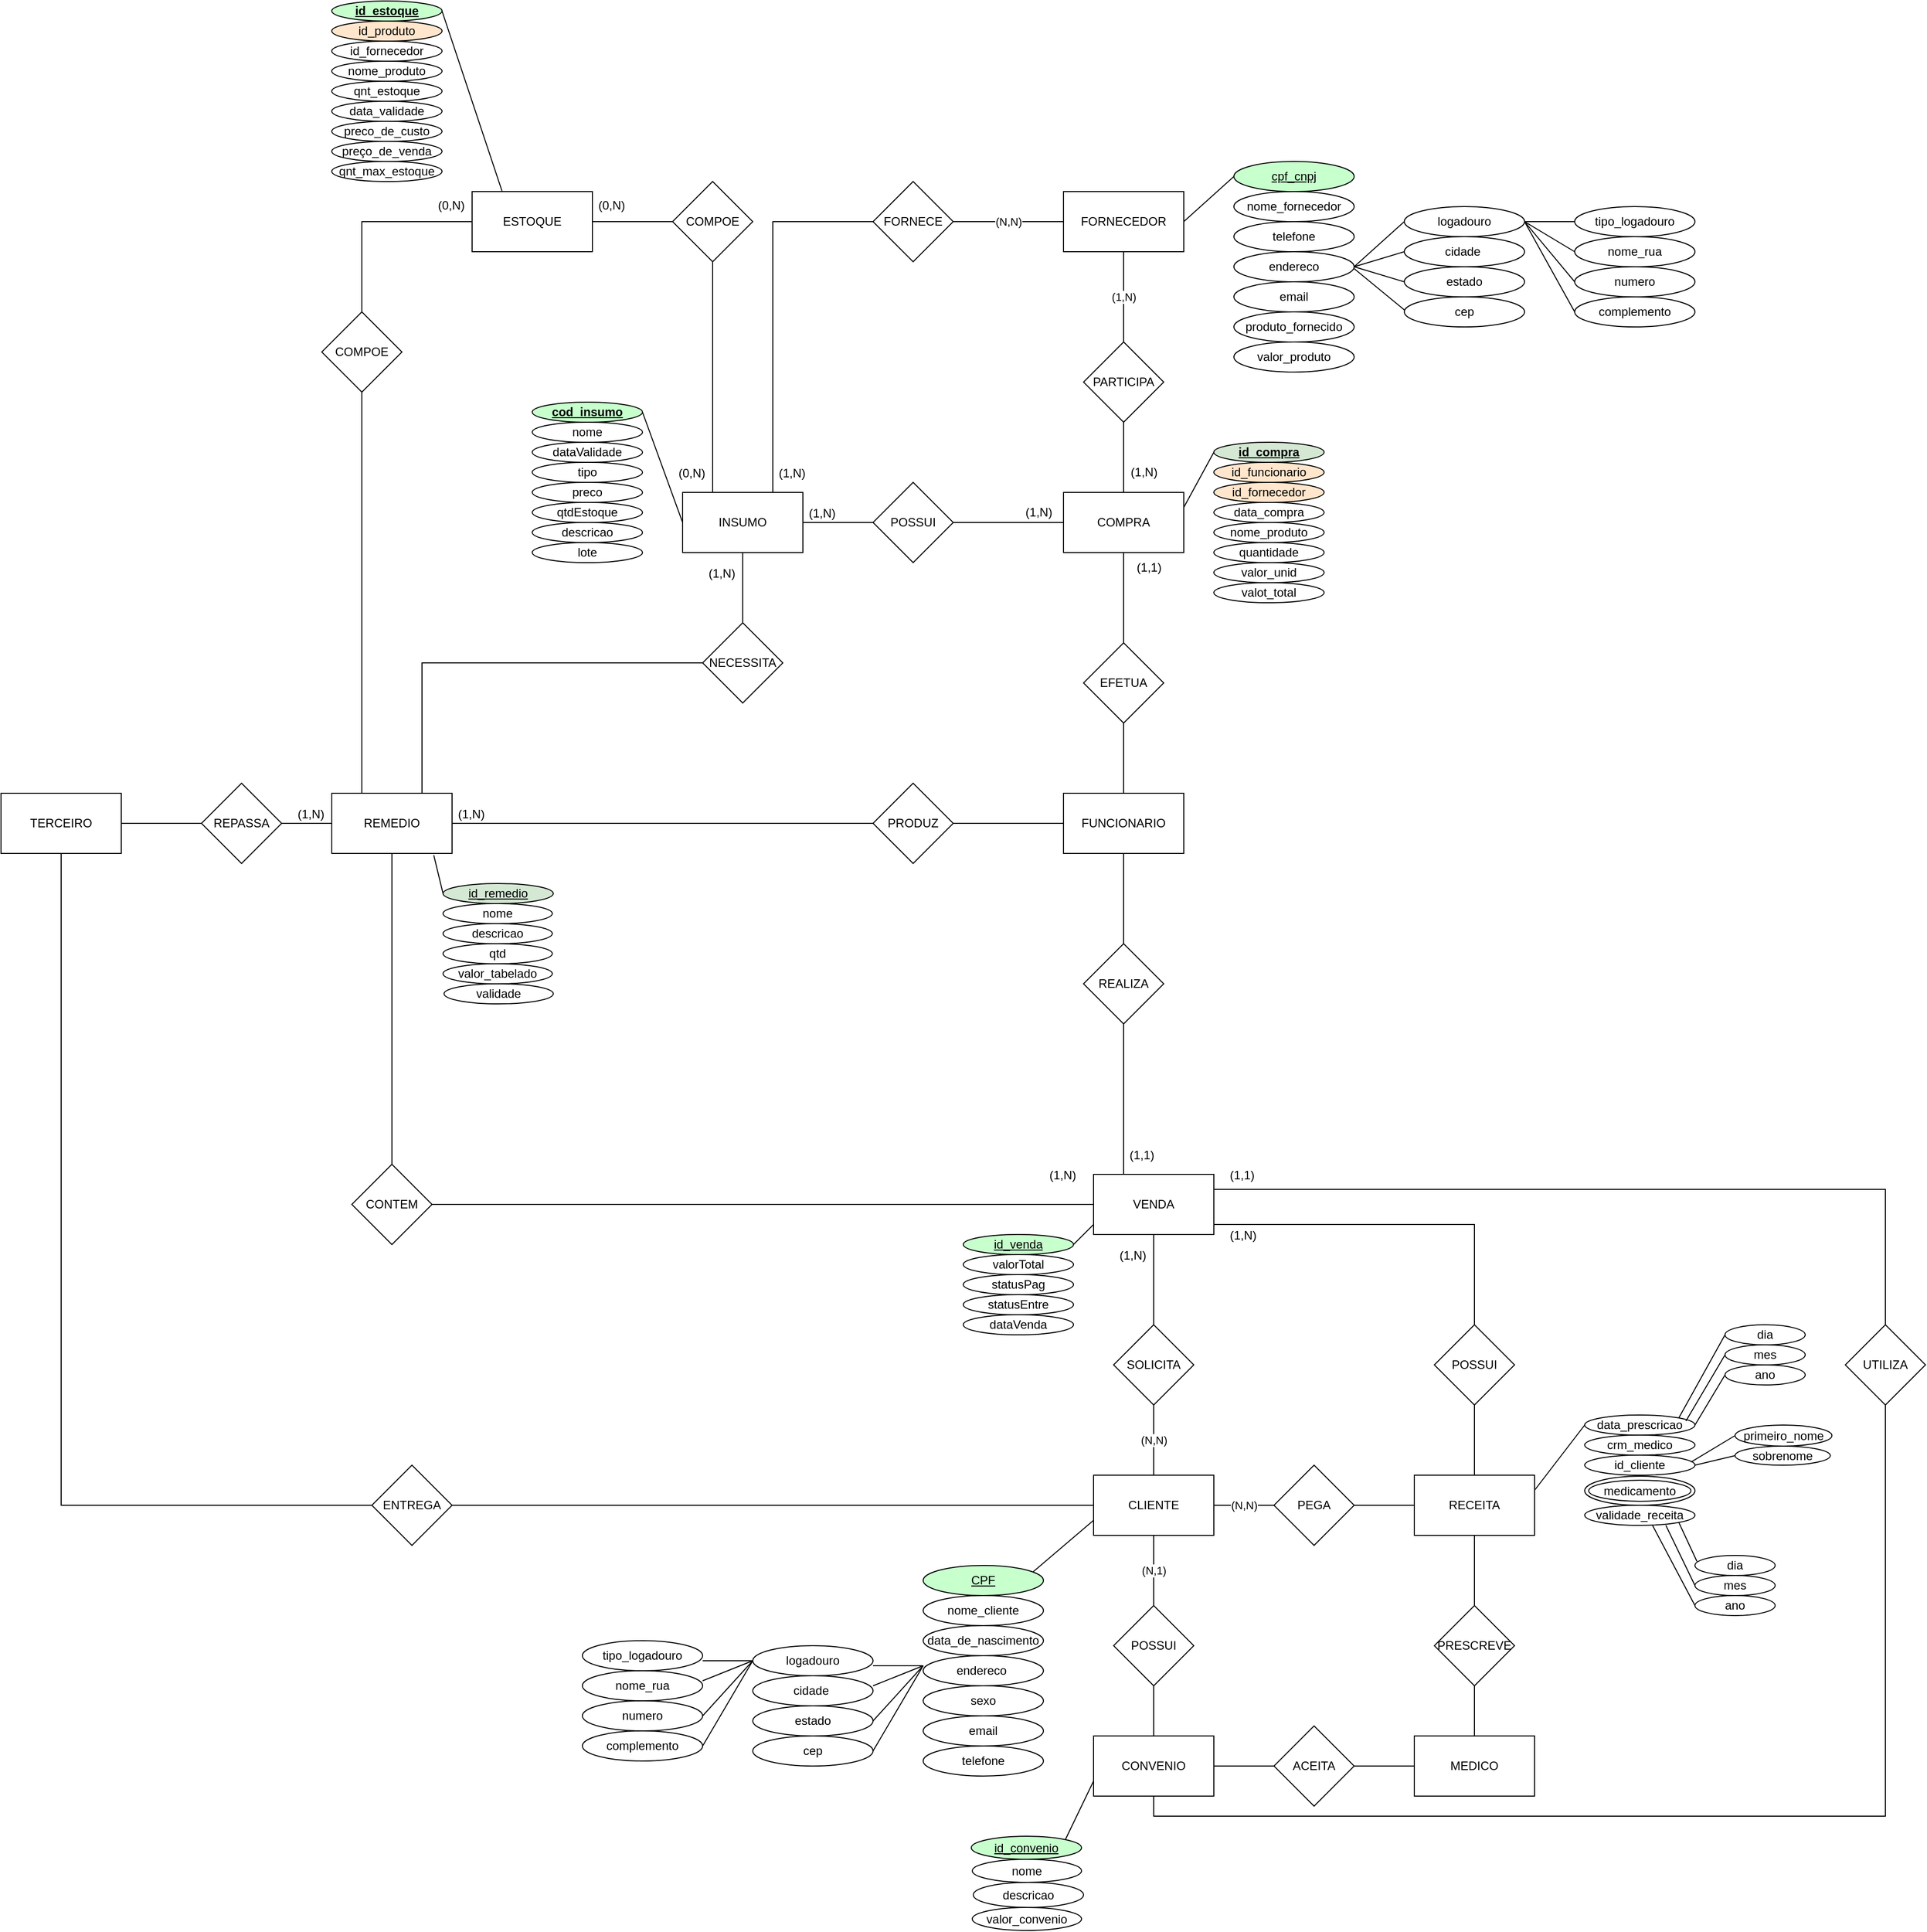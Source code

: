 <mxfile version="20.4.1" type="github">
  <diagram id="HjytBulnDXZ1NcBucnhl" name="Página-1">
    <mxGraphModel dx="2591" dy="2416" grid="1" gridSize="10" guides="1" tooltips="1" connect="1" arrows="1" fold="1" page="1" pageScale="1" pageWidth="1169" pageHeight="827" math="0" shadow="0">
      <root>
        <mxCell id="0" />
        <mxCell id="1" parent="0" />
        <mxCell id="juIPJ5hm67NrbyH4Smqm-1" value="(N,N)" style="edgeStyle=orthogonalEdgeStyle;rounded=0;orthogonalLoop=1;jettySize=auto;html=1;endArrow=none;endFill=0;" parent="1" source="juIPJ5hm67NrbyH4Smqm-2" target="juIPJ5hm67NrbyH4Smqm-20" edge="1">
          <mxGeometry relative="1" as="geometry" />
        </mxCell>
        <mxCell id="juIPJ5hm67NrbyH4Smqm-2" value="CLIENTE" style="rounded=0;whiteSpace=wrap;html=1;" parent="1" vertex="1">
          <mxGeometry x="180" y="450" width="120" height="60" as="geometry" />
        </mxCell>
        <mxCell id="juIPJ5hm67NrbyH4Smqm-3" value="(N,N)" style="edgeStyle=orthogonalEdgeStyle;rounded=0;orthogonalLoop=1;jettySize=auto;html=1;endArrow=none;endFill=0;" parent="1" source="juIPJ5hm67NrbyH4Smqm-4" target="juIPJ5hm67NrbyH4Smqm-2" edge="1">
          <mxGeometry relative="1" as="geometry">
            <Array as="points">
              <mxPoint x="320" y="480" />
              <mxPoint x="320" y="480" />
            </Array>
          </mxGeometry>
        </mxCell>
        <mxCell id="juIPJ5hm67NrbyH4Smqm-4" value="PEGA" style="rhombus;whiteSpace=wrap;html=1;" parent="1" vertex="1">
          <mxGeometry x="360" y="440" width="80" height="80" as="geometry" />
        </mxCell>
        <mxCell id="juIPJ5hm67NrbyH4Smqm-5" style="edgeStyle=orthogonalEdgeStyle;rounded=0;orthogonalLoop=1;jettySize=auto;html=1;endArrow=none;endFill=0;" parent="1" source="juIPJ5hm67NrbyH4Smqm-6" target="juIPJ5hm67NrbyH4Smqm-4" edge="1">
          <mxGeometry relative="1" as="geometry" />
        </mxCell>
        <mxCell id="juIPJ5hm67NrbyH4Smqm-6" value="RECEITA" style="rounded=0;whiteSpace=wrap;html=1;" parent="1" vertex="1">
          <mxGeometry x="500" y="450" width="120" height="60" as="geometry" />
        </mxCell>
        <mxCell id="juIPJ5hm67NrbyH4Smqm-7" style="edgeStyle=orthogonalEdgeStyle;rounded=0;orthogonalLoop=1;jettySize=auto;html=1;endArrow=none;endFill=0;" parent="1" source="juIPJ5hm67NrbyH4Smqm-8" edge="1">
          <mxGeometry relative="1" as="geometry">
            <mxPoint x="560" y="660" as="targetPoint" />
          </mxGeometry>
        </mxCell>
        <mxCell id="juIPJ5hm67NrbyH4Smqm-8" value="MEDICO" style="rounded=0;whiteSpace=wrap;html=1;" parent="1" vertex="1">
          <mxGeometry x="500" y="710" width="120" height="60" as="geometry" />
        </mxCell>
        <mxCell id="juIPJ5hm67NrbyH4Smqm-9" style="edgeStyle=orthogonalEdgeStyle;rounded=0;orthogonalLoop=1;jettySize=auto;html=1;entryX=0.5;entryY=1;entryDx=0;entryDy=0;endArrow=none;endFill=0;" parent="1" source="juIPJ5hm67NrbyH4Smqm-10" target="juIPJ5hm67NrbyH4Smqm-6" edge="1">
          <mxGeometry relative="1" as="geometry" />
        </mxCell>
        <mxCell id="juIPJ5hm67NrbyH4Smqm-10" value="PRESCREVE" style="rhombus;whiteSpace=wrap;html=1;" parent="1" vertex="1">
          <mxGeometry x="520" y="580" width="80" height="80" as="geometry" />
        </mxCell>
        <mxCell id="juIPJ5hm67NrbyH4Smqm-11" style="edgeStyle=orthogonalEdgeStyle;rounded=0;orthogonalLoop=1;jettySize=auto;html=1;entryX=0;entryY=0.5;entryDx=0;entryDy=0;endArrow=none;endFill=0;" parent="1" source="juIPJ5hm67NrbyH4Smqm-12" target="juIPJ5hm67NrbyH4Smqm-8" edge="1">
          <mxGeometry relative="1" as="geometry" />
        </mxCell>
        <mxCell id="juIPJ5hm67NrbyH4Smqm-12" value="ACEITA" style="rhombus;whiteSpace=wrap;html=1;" parent="1" vertex="1">
          <mxGeometry x="360" y="700" width="80" height="80" as="geometry" />
        </mxCell>
        <mxCell id="juIPJ5hm67NrbyH4Smqm-13" style="edgeStyle=orthogonalEdgeStyle;rounded=0;orthogonalLoop=1;jettySize=auto;html=1;entryX=0;entryY=0.5;entryDx=0;entryDy=0;endArrow=none;endFill=0;" parent="1" source="juIPJ5hm67NrbyH4Smqm-15" target="juIPJ5hm67NrbyH4Smqm-12" edge="1">
          <mxGeometry relative="1" as="geometry" />
        </mxCell>
        <mxCell id="juIPJ5hm67NrbyH4Smqm-14" style="edgeStyle=orthogonalEdgeStyle;rounded=0;orthogonalLoop=1;jettySize=auto;html=1;entryX=0.5;entryY=1;entryDx=0;entryDy=0;endArrow=none;endFill=0;exitX=0.5;exitY=1;exitDx=0;exitDy=0;" parent="1" source="juIPJ5hm67NrbyH4Smqm-15" target="juIPJ5hm67NrbyH4Smqm-25" edge="1">
          <mxGeometry relative="1" as="geometry">
            <mxPoint x="810.0" y="740" as="sourcePoint" />
          </mxGeometry>
        </mxCell>
        <mxCell id="juIPJ5hm67NrbyH4Smqm-15" value="CONVENIO" style="rounded=0;whiteSpace=wrap;html=1;" parent="1" vertex="1">
          <mxGeometry x="180" y="710" width="120" height="60" as="geometry" />
        </mxCell>
        <mxCell id="juIPJ5hm67NrbyH4Smqm-16" value="(N,1)" style="edgeStyle=orthogonalEdgeStyle;rounded=0;orthogonalLoop=1;jettySize=auto;html=1;entryX=0.5;entryY=1;entryDx=0;entryDy=0;exitX=0.5;exitY=0;exitDx=0;exitDy=0;endArrow=none;endFill=0;" parent="1" source="juIPJ5hm67NrbyH4Smqm-18" target="juIPJ5hm67NrbyH4Smqm-2" edge="1">
          <mxGeometry relative="1" as="geometry">
            <Array as="points">
              <mxPoint x="240" y="550" />
              <mxPoint x="240" y="550" />
            </Array>
          </mxGeometry>
        </mxCell>
        <mxCell id="juIPJ5hm67NrbyH4Smqm-17" style="edgeStyle=orthogonalEdgeStyle;rounded=0;orthogonalLoop=1;jettySize=auto;html=1;entryX=0.5;entryY=0;entryDx=0;entryDy=0;exitX=0.5;exitY=1;exitDx=0;exitDy=0;endArrow=none;endFill=0;" parent="1" source="juIPJ5hm67NrbyH4Smqm-18" target="juIPJ5hm67NrbyH4Smqm-15" edge="1">
          <mxGeometry relative="1" as="geometry" />
        </mxCell>
        <mxCell id="juIPJ5hm67NrbyH4Smqm-18" value="POSSUI" style="rhombus;whiteSpace=wrap;html=1;" parent="1" vertex="1">
          <mxGeometry x="200" y="580" width="80" height="80" as="geometry" />
        </mxCell>
        <mxCell id="juIPJ5hm67NrbyH4Smqm-19" value="" style="edgeStyle=orthogonalEdgeStyle;rounded=0;orthogonalLoop=1;jettySize=auto;html=1;endArrow=none;endFill=0;" parent="1" source="juIPJ5hm67NrbyH4Smqm-20" target="juIPJ5hm67NrbyH4Smqm-23" edge="1">
          <mxGeometry relative="1" as="geometry" />
        </mxCell>
        <mxCell id="juIPJ5hm67NrbyH4Smqm-20" value="SOLICITA" style="rhombus;whiteSpace=wrap;html=1;rounded=0;" parent="1" vertex="1">
          <mxGeometry x="200" y="300" width="80" height="80" as="geometry" />
        </mxCell>
        <mxCell id="juIPJ5hm67NrbyH4Smqm-21" value="" style="edgeStyle=orthogonalEdgeStyle;rounded=0;orthogonalLoop=1;jettySize=auto;html=1;endArrow=none;endFill=0;" parent="1" source="juIPJ5hm67NrbyH4Smqm-23" target="juIPJ5hm67NrbyH4Smqm-27" edge="1">
          <mxGeometry relative="1" as="geometry">
            <Array as="points">
              <mxPoint x="560" y="200" />
            </Array>
          </mxGeometry>
        </mxCell>
        <mxCell id="juIPJ5hm67NrbyH4Smqm-22" value="" style="edgeStyle=orthogonalEdgeStyle;rounded=0;orthogonalLoop=1;jettySize=auto;html=1;endArrow=none;endFill=0;exitX=0.25;exitY=0;exitDx=0;exitDy=0;" parent="1" source="juIPJ5hm67NrbyH4Smqm-23" target="juIPJ5hm67NrbyH4Smqm-29" edge="1">
          <mxGeometry relative="1" as="geometry">
            <Array as="points">
              <mxPoint x="210" y="70" />
              <mxPoint x="210" y="70" />
            </Array>
          </mxGeometry>
        </mxCell>
        <mxCell id="juIPJ5hm67NrbyH4Smqm-23" value="VENDA" style="whiteSpace=wrap;html=1;rounded=0;" parent="1" vertex="1">
          <mxGeometry x="180" y="150" width="120" height="60" as="geometry" />
        </mxCell>
        <mxCell id="juIPJ5hm67NrbyH4Smqm-24" style="edgeStyle=orthogonalEdgeStyle;rounded=0;orthogonalLoop=1;jettySize=auto;html=1;entryX=1;entryY=0.25;entryDx=0;entryDy=0;endArrow=none;endFill=0;exitX=0.5;exitY=0;exitDx=0;exitDy=0;" parent="1" source="juIPJ5hm67NrbyH4Smqm-25" target="juIPJ5hm67NrbyH4Smqm-23" edge="1">
          <mxGeometry relative="1" as="geometry">
            <mxPoint x="810.0" y="180" as="targetPoint" />
          </mxGeometry>
        </mxCell>
        <mxCell id="juIPJ5hm67NrbyH4Smqm-25" value="UTILIZA" style="rhombus;whiteSpace=wrap;html=1;" parent="1" vertex="1">
          <mxGeometry x="930" y="300" width="80" height="80" as="geometry" />
        </mxCell>
        <mxCell id="juIPJ5hm67NrbyH4Smqm-26" style="edgeStyle=orthogonalEdgeStyle;rounded=0;orthogonalLoop=1;jettySize=auto;html=1;entryX=0.5;entryY=0;entryDx=0;entryDy=0;endArrow=none;endFill=0;" parent="1" source="juIPJ5hm67NrbyH4Smqm-27" target="juIPJ5hm67NrbyH4Smqm-6" edge="1">
          <mxGeometry relative="1" as="geometry" />
        </mxCell>
        <mxCell id="juIPJ5hm67NrbyH4Smqm-27" value="POSSUI" style="rhombus;whiteSpace=wrap;html=1;rounded=0;" parent="1" vertex="1">
          <mxGeometry x="520" y="300" width="80" height="80" as="geometry" />
        </mxCell>
        <mxCell id="juIPJ5hm67NrbyH4Smqm-28" value="" style="edgeStyle=orthogonalEdgeStyle;rounded=0;orthogonalLoop=1;jettySize=auto;html=1;endArrow=none;endFill=0;" parent="1" source="juIPJ5hm67NrbyH4Smqm-29" target="juIPJ5hm67NrbyH4Smqm-34" edge="1">
          <mxGeometry relative="1" as="geometry" />
        </mxCell>
        <mxCell id="juIPJ5hm67NrbyH4Smqm-29" value="REALIZA" style="rhombus;whiteSpace=wrap;html=1;rounded=0;" parent="1" vertex="1">
          <mxGeometry x="170" y="-80" width="80" height="80" as="geometry" />
        </mxCell>
        <mxCell id="juIPJ5hm67NrbyH4Smqm-30" style="edgeStyle=orthogonalEdgeStyle;rounded=0;orthogonalLoop=1;jettySize=auto;html=1;endArrow=none;endFill=0;" parent="1" source="juIPJ5hm67NrbyH4Smqm-31" target="juIPJ5hm67NrbyH4Smqm-23" edge="1">
          <mxGeometry relative="1" as="geometry" />
        </mxCell>
        <mxCell id="juIPJ5hm67NrbyH4Smqm-31" value="CONTEM" style="rhombus;whiteSpace=wrap;html=1;" parent="1" vertex="1">
          <mxGeometry x="-560" y="140" width="80" height="80" as="geometry" />
        </mxCell>
        <mxCell id="juIPJ5hm67NrbyH4Smqm-32" value="" style="edgeStyle=orthogonalEdgeStyle;rounded=0;orthogonalLoop=1;jettySize=auto;html=1;endArrow=none;endFill=0;" parent="1" source="juIPJ5hm67NrbyH4Smqm-34" target="juIPJ5hm67NrbyH4Smqm-38" edge="1">
          <mxGeometry relative="1" as="geometry" />
        </mxCell>
        <mxCell id="juIPJ5hm67NrbyH4Smqm-33" value="" style="edgeStyle=orthogonalEdgeStyle;rounded=0;orthogonalLoop=1;jettySize=auto;html=1;endArrow=none;endFill=0;exitX=0;exitY=0.5;exitDx=0;exitDy=0;" parent="1" source="juIPJ5hm67NrbyH4Smqm-34" target="juIPJ5hm67NrbyH4Smqm-42" edge="1">
          <mxGeometry relative="1" as="geometry">
            <mxPoint x="-110.0" y="-200" as="sourcePoint" />
          </mxGeometry>
        </mxCell>
        <mxCell id="juIPJ5hm67NrbyH4Smqm-34" value="FUNCIONARIO" style="whiteSpace=wrap;html=1;rounded=0;" parent="1" vertex="1">
          <mxGeometry x="150" y="-230" width="120" height="60" as="geometry" />
        </mxCell>
        <mxCell id="juIPJ5hm67NrbyH4Smqm-35" style="edgeStyle=orthogonalEdgeStyle;rounded=0;orthogonalLoop=1;jettySize=auto;html=1;exitX=1;exitY=0.5;exitDx=0;exitDy=0;entryX=0;entryY=0.5;entryDx=0;entryDy=0;endArrow=none;endFill=0;" parent="1" source="juIPJ5hm67NrbyH4Smqm-36" target="juIPJ5hm67NrbyH4Smqm-89" edge="1">
          <mxGeometry relative="1" as="geometry" />
        </mxCell>
        <mxCell id="juIPJ5hm67NrbyH4Smqm-36" value="ESTOQUE" style="whiteSpace=wrap;html=1;rounded=0;" parent="1" vertex="1">
          <mxGeometry x="-440" y="-830" width="120" height="60" as="geometry" />
        </mxCell>
        <mxCell id="juIPJ5hm67NrbyH4Smqm-37" value="" style="edgeStyle=orthogonalEdgeStyle;rounded=0;orthogonalLoop=1;jettySize=auto;html=1;endArrow=none;endFill=0;" parent="1" source="juIPJ5hm67NrbyH4Smqm-38" target="juIPJ5hm67NrbyH4Smqm-41" edge="1">
          <mxGeometry relative="1" as="geometry" />
        </mxCell>
        <mxCell id="juIPJ5hm67NrbyH4Smqm-38" value="EFETUA" style="rhombus;whiteSpace=wrap;html=1;rounded=0;" parent="1" vertex="1">
          <mxGeometry x="170" y="-380" width="80" height="80" as="geometry" />
        </mxCell>
        <mxCell id="juIPJ5hm67NrbyH4Smqm-39" value="" style="edgeStyle=orthogonalEdgeStyle;rounded=0;orthogonalLoop=1;jettySize=auto;html=1;endArrow=none;endFill=0;" parent="1" source="juIPJ5hm67NrbyH4Smqm-41" target="juIPJ5hm67NrbyH4Smqm-52" edge="1">
          <mxGeometry relative="1" as="geometry" />
        </mxCell>
        <mxCell id="juIPJ5hm67NrbyH4Smqm-40" value="" style="edgeStyle=orthogonalEdgeStyle;rounded=0;orthogonalLoop=1;jettySize=auto;html=1;endArrow=none;endFill=0;" parent="1" source="juIPJ5hm67NrbyH4Smqm-41" target="juIPJ5hm67NrbyH4Smqm-56" edge="1">
          <mxGeometry relative="1" as="geometry" />
        </mxCell>
        <mxCell id="juIPJ5hm67NrbyH4Smqm-41" value="COMPRA" style="whiteSpace=wrap;html=1;rounded=0;" parent="1" vertex="1">
          <mxGeometry x="150" y="-530" width="120" height="60" as="geometry" />
        </mxCell>
        <mxCell id="juIPJ5hm67NrbyH4Smqm-42" value="PRODUZ" style="rhombus;whiteSpace=wrap;html=1;rounded=0;" parent="1" vertex="1">
          <mxGeometry x="-40" y="-240" width="80" height="80" as="geometry" />
        </mxCell>
        <mxCell id="juIPJ5hm67NrbyH4Smqm-43" value="" style="edgeStyle=orthogonalEdgeStyle;rounded=0;orthogonalLoop=1;jettySize=auto;html=1;endArrow=none;endFill=0;entryX=0;entryY=0.5;entryDx=0;entryDy=0;" parent="1" source="juIPJ5hm67NrbyH4Smqm-45" target="juIPJ5hm67NrbyH4Smqm-42" edge="1">
          <mxGeometry relative="1" as="geometry">
            <mxPoint x="-10" y="-200" as="targetPoint" />
          </mxGeometry>
        </mxCell>
        <mxCell id="juIPJ5hm67NrbyH4Smqm-44" style="edgeStyle=orthogonalEdgeStyle;rounded=0;orthogonalLoop=1;jettySize=auto;html=1;exitX=0.5;exitY=0;exitDx=0;exitDy=0;entryX=0;entryY=0.5;entryDx=0;entryDy=0;endArrow=none;endFill=0;startArrow=none;" parent="1" source="juIPJ5hm67NrbyH4Smqm-86" target="juIPJ5hm67NrbyH4Smqm-36" edge="1">
          <mxGeometry relative="1" as="geometry">
            <Array as="points">
              <mxPoint x="-550" y="-800" />
            </Array>
          </mxGeometry>
        </mxCell>
        <mxCell id="juIPJ5hm67NrbyH4Smqm-45" value="REMEDIO" style="whiteSpace=wrap;html=1;rounded=0;" parent="1" vertex="1">
          <mxGeometry x="-580" y="-230" width="120" height="60" as="geometry" />
        </mxCell>
        <mxCell id="juIPJ5hm67NrbyH4Smqm-46" value="" style="edgeStyle=orthogonalEdgeStyle;rounded=0;orthogonalLoop=1;jettySize=auto;html=1;endArrow=none;endFill=0;entryX=0;entryY=0.5;entryDx=0;entryDy=0;" parent="1" source="juIPJ5hm67NrbyH4Smqm-47" target="juIPJ5hm67NrbyH4Smqm-45" edge="1">
          <mxGeometry relative="1" as="geometry">
            <mxPoint x="-620.0" y="-200" as="targetPoint" />
          </mxGeometry>
        </mxCell>
        <mxCell id="juIPJ5hm67NrbyH4Smqm-47" value="REPASSA" style="rhombus;whiteSpace=wrap;html=1;rounded=0;" parent="1" vertex="1">
          <mxGeometry x="-710" y="-240" width="80" height="80" as="geometry" />
        </mxCell>
        <mxCell id="juIPJ5hm67NrbyH4Smqm-48" style="edgeStyle=orthogonalEdgeStyle;rounded=0;orthogonalLoop=1;jettySize=auto;html=1;entryX=0;entryY=0.5;entryDx=0;entryDy=0;endArrow=none;endFill=0;" parent="1" source="juIPJ5hm67NrbyH4Smqm-50" target="juIPJ5hm67NrbyH4Smqm-47" edge="1">
          <mxGeometry relative="1" as="geometry" />
        </mxCell>
        <mxCell id="juIPJ5hm67NrbyH4Smqm-49" value="" style="edgeStyle=orthogonalEdgeStyle;rounded=0;orthogonalLoop=1;jettySize=auto;html=1;endArrow=none;endFill=0;" parent="1" source="juIPJ5hm67NrbyH4Smqm-50" target="juIPJ5hm67NrbyH4Smqm-64" edge="1">
          <mxGeometry relative="1" as="geometry">
            <Array as="points">
              <mxPoint x="-850" y="480" />
            </Array>
          </mxGeometry>
        </mxCell>
        <mxCell id="juIPJ5hm67NrbyH4Smqm-50" value="TERCEIRO" style="whiteSpace=wrap;html=1;rounded=0;" parent="1" vertex="1">
          <mxGeometry x="-910" y="-230" width="120" height="60" as="geometry" />
        </mxCell>
        <mxCell id="juIPJ5hm67NrbyH4Smqm-51" value="(1,N)" style="edgeStyle=orthogonalEdgeStyle;rounded=0;orthogonalLoop=1;jettySize=auto;html=1;endArrow=none;endFill=0;" parent="1" source="juIPJ5hm67NrbyH4Smqm-52" target="juIPJ5hm67NrbyH4Smqm-54" edge="1">
          <mxGeometry relative="1" as="geometry" />
        </mxCell>
        <mxCell id="juIPJ5hm67NrbyH4Smqm-52" value="PARTICIPA" style="rhombus;whiteSpace=wrap;html=1;rounded=0;" parent="1" vertex="1">
          <mxGeometry x="170" y="-680" width="80" height="80" as="geometry" />
        </mxCell>
        <mxCell id="juIPJ5hm67NrbyH4Smqm-53" value="(N,N)" style="edgeStyle=orthogonalEdgeStyle;rounded=0;orthogonalLoop=1;jettySize=auto;html=1;endArrow=none;endFill=0;" parent="1" source="juIPJ5hm67NrbyH4Smqm-54" target="juIPJ5hm67NrbyH4Smqm-60" edge="1">
          <mxGeometry relative="1" as="geometry" />
        </mxCell>
        <mxCell id="juIPJ5hm67NrbyH4Smqm-54" value="FORNECEDOR" style="whiteSpace=wrap;html=1;rounded=0;" parent="1" vertex="1">
          <mxGeometry x="150" y="-830" width="120" height="60" as="geometry" />
        </mxCell>
        <mxCell id="juIPJ5hm67NrbyH4Smqm-55" value="" style="edgeStyle=orthogonalEdgeStyle;rounded=0;orthogonalLoop=1;jettySize=auto;html=1;endArrow=none;endFill=0;" parent="1" source="juIPJ5hm67NrbyH4Smqm-56" target="juIPJ5hm67NrbyH4Smqm-58" edge="1">
          <mxGeometry relative="1" as="geometry" />
        </mxCell>
        <mxCell id="juIPJ5hm67NrbyH4Smqm-56" value="POSSUI" style="rhombus;whiteSpace=wrap;html=1;rounded=0;" parent="1" vertex="1">
          <mxGeometry x="-40" y="-540" width="80" height="80" as="geometry" />
        </mxCell>
        <mxCell id="juIPJ5hm67NrbyH4Smqm-57" value="" style="edgeStyle=orthogonalEdgeStyle;rounded=0;orthogonalLoop=1;jettySize=auto;html=1;endArrow=none;endFill=0;" parent="1" source="juIPJ5hm67NrbyH4Smqm-58" target="juIPJ5hm67NrbyH4Smqm-62" edge="1">
          <mxGeometry relative="1" as="geometry" />
        </mxCell>
        <mxCell id="juIPJ5hm67NrbyH4Smqm-58" value="INSUMO" style="whiteSpace=wrap;html=1;rounded=0;" parent="1" vertex="1">
          <mxGeometry x="-230" y="-530" width="120" height="60" as="geometry" />
        </mxCell>
        <mxCell id="juIPJ5hm67NrbyH4Smqm-59" value="" style="edgeStyle=orthogonalEdgeStyle;rounded=0;orthogonalLoop=1;jettySize=auto;html=1;endArrow=none;endFill=0;" parent="1" source="juIPJ5hm67NrbyH4Smqm-60" target="juIPJ5hm67NrbyH4Smqm-58" edge="1">
          <mxGeometry relative="1" as="geometry">
            <mxPoint x="-90.0" y="-800" as="targetPoint" />
            <Array as="points">
              <mxPoint x="-140" y="-800" />
            </Array>
          </mxGeometry>
        </mxCell>
        <mxCell id="juIPJ5hm67NrbyH4Smqm-60" value="FORNECE" style="rhombus;whiteSpace=wrap;html=1;rounded=0;" parent="1" vertex="1">
          <mxGeometry x="-40" y="-840" width="80" height="80" as="geometry" />
        </mxCell>
        <mxCell id="juIPJ5hm67NrbyH4Smqm-61" style="edgeStyle=orthogonalEdgeStyle;rounded=0;orthogonalLoop=1;jettySize=auto;html=1;endArrow=none;endFill=0;" parent="1" source="juIPJ5hm67NrbyH4Smqm-62" target="juIPJ5hm67NrbyH4Smqm-45" edge="1">
          <mxGeometry relative="1" as="geometry">
            <Array as="points">
              <mxPoint x="-490" y="-360" />
            </Array>
          </mxGeometry>
        </mxCell>
        <mxCell id="juIPJ5hm67NrbyH4Smqm-62" value="NECESSITA" style="rhombus;whiteSpace=wrap;html=1;rounded=0;" parent="1" vertex="1">
          <mxGeometry x="-210" y="-400" width="80" height="80" as="geometry" />
        </mxCell>
        <mxCell id="juIPJ5hm67NrbyH4Smqm-63" style="edgeStyle=orthogonalEdgeStyle;rounded=0;orthogonalLoop=1;jettySize=auto;html=1;entryX=0;entryY=0.5;entryDx=0;entryDy=0;endArrow=none;endFill=0;" parent="1" source="juIPJ5hm67NrbyH4Smqm-64" target="juIPJ5hm67NrbyH4Smqm-2" edge="1">
          <mxGeometry relative="1" as="geometry" />
        </mxCell>
        <mxCell id="juIPJ5hm67NrbyH4Smqm-64" value="ENTREGA" style="rhombus;whiteSpace=wrap;html=1;rounded=0;" parent="1" vertex="1">
          <mxGeometry x="-540" y="440" width="80" height="80" as="geometry" />
        </mxCell>
        <mxCell id="juIPJ5hm67NrbyH4Smqm-65" value="&lt;u&gt;id_venda&lt;/u&gt;" style="ellipse;whiteSpace=wrap;html=1;fillColor=#C7FFCD;" parent="1" vertex="1">
          <mxGeometry x="50" y="210" width="110" height="20" as="geometry" />
        </mxCell>
        <mxCell id="juIPJ5hm67NrbyH4Smqm-66" value="valorTotal" style="ellipse;whiteSpace=wrap;html=1;fillColor=#FFFFFF;" parent="1" vertex="1">
          <mxGeometry x="50" y="230" width="110" height="20" as="geometry" />
        </mxCell>
        <mxCell id="juIPJ5hm67NrbyH4Smqm-67" value="dataVenda" style="ellipse;whiteSpace=wrap;html=1;fillColor=#FFFFFF;" parent="1" vertex="1">
          <mxGeometry x="50" y="290" width="110" height="20" as="geometry" />
        </mxCell>
        <mxCell id="juIPJ5hm67NrbyH4Smqm-68" value="" style="endArrow=none;html=1;rounded=0;entryX=0;entryY=0.833;entryDx=0;entryDy=0;exitX=1;exitY=0.5;exitDx=0;exitDy=0;entryPerimeter=0;" parent="1" source="juIPJ5hm67NrbyH4Smqm-65" target="juIPJ5hm67NrbyH4Smqm-23" edge="1">
          <mxGeometry width="50" height="50" relative="1" as="geometry">
            <mxPoint x="130" y="230" as="sourcePoint" />
            <mxPoint x="180" y="180" as="targetPoint" />
          </mxGeometry>
        </mxCell>
        <mxCell id="juIPJ5hm67NrbyH4Smqm-69" value="&lt;u&gt;&lt;b&gt;cod_insumo&lt;/b&gt;&lt;/u&gt;" style="ellipse;whiteSpace=wrap;html=1;fillColor=#C7FFCD;" parent="1" vertex="1">
          <mxGeometry x="-380" y="-620" width="110" height="20" as="geometry" />
        </mxCell>
        <mxCell id="juIPJ5hm67NrbyH4Smqm-70" value="nome" style="ellipse;whiteSpace=wrap;html=1;fillColor=#FFFFFF;" parent="1" vertex="1">
          <mxGeometry x="-380" y="-600" width="110" height="20" as="geometry" />
        </mxCell>
        <mxCell id="juIPJ5hm67NrbyH4Smqm-71" value="dataValidade" style="ellipse;whiteSpace=wrap;html=1;fillColor=#FFFFFF;" parent="1" vertex="1">
          <mxGeometry x="-380" y="-580" width="110" height="20" as="geometry" />
        </mxCell>
        <mxCell id="juIPJ5hm67NrbyH4Smqm-72" value="preco" style="ellipse;whiteSpace=wrap;html=1;fillColor=#FFFFFF;" parent="1" vertex="1">
          <mxGeometry x="-380" y="-540" width="110" height="20" as="geometry" />
        </mxCell>
        <mxCell id="juIPJ5hm67NrbyH4Smqm-73" value="qtdEstoque" style="ellipse;whiteSpace=wrap;html=1;fillColor=#FFFFFF;" parent="1" vertex="1">
          <mxGeometry x="-380" y="-520" width="110" height="20" as="geometry" />
        </mxCell>
        <mxCell id="juIPJ5hm67NrbyH4Smqm-74" value="descricao" style="ellipse;whiteSpace=wrap;html=1;fillColor=#FFFFFF;" parent="1" vertex="1">
          <mxGeometry x="-380" y="-500" width="110" height="20" as="geometry" />
        </mxCell>
        <mxCell id="juIPJ5hm67NrbyH4Smqm-75" value="" style="endArrow=none;html=1;rounded=0;entryX=0;entryY=0.5;entryDx=0;entryDy=0;exitX=1;exitY=0.5;exitDx=0;exitDy=0;" parent="1" source="juIPJ5hm67NrbyH4Smqm-69" target="juIPJ5hm67NrbyH4Smqm-58" edge="1">
          <mxGeometry width="50" height="50" relative="1" as="geometry">
            <mxPoint x="-330" y="-388" as="sourcePoint" />
            <mxPoint x="-280" y="-438" as="targetPoint" />
          </mxGeometry>
        </mxCell>
        <mxCell id="juIPJ5hm67NrbyH4Smqm-76" value="(1,1)" style="text;strokeColor=none;fillColor=none;align=left;verticalAlign=middle;spacingLeft=4;spacingRight=4;overflow=hidden;points=[[0,0.5],[1,0.5]];portConstraint=eastwest;rotatable=0;" parent="1" vertex="1">
          <mxGeometry x="210" y="120" width="40" height="20" as="geometry" />
        </mxCell>
        <mxCell id="juIPJ5hm67NrbyH4Smqm-77" value="(1,N)" style="text;strokeColor=none;fillColor=none;align=left;verticalAlign=middle;spacingLeft=4;spacingRight=4;overflow=hidden;points=[[0,0.5],[1,0.5]];portConstraint=eastwest;rotatable=0;" parent="1" vertex="1">
          <mxGeometry x="200" y="220" width="40" height="20" as="geometry" />
        </mxCell>
        <mxCell id="juIPJ5hm67NrbyH4Smqm-78" value="(1,1)" style="text;strokeColor=none;fillColor=none;align=left;verticalAlign=middle;spacingLeft=4;spacingRight=4;overflow=hidden;points=[[0,0.5],[1,0.5]];portConstraint=eastwest;rotatable=0;" parent="1" vertex="1">
          <mxGeometry x="310" y="140" width="40" height="20" as="geometry" />
        </mxCell>
        <mxCell id="juIPJ5hm67NrbyH4Smqm-79" value="(1,N)" style="text;strokeColor=none;fillColor=none;align=left;verticalAlign=middle;spacingLeft=4;spacingRight=4;overflow=hidden;points=[[0,0.5],[1,0.5]];portConstraint=eastwest;rotatable=0;" parent="1" vertex="1">
          <mxGeometry x="310" y="200" width="40" height="20" as="geometry" />
        </mxCell>
        <mxCell id="juIPJ5hm67NrbyH4Smqm-80" value="(1,N)" style="text;strokeColor=none;fillColor=none;align=left;verticalAlign=middle;spacingLeft=4;spacingRight=4;overflow=hidden;points=[[0,0.5],[1,0.5]];portConstraint=eastwest;rotatable=0;" parent="1" vertex="1">
          <mxGeometry x="-140" y="-560" width="40" height="20" as="geometry" />
        </mxCell>
        <mxCell id="juIPJ5hm67NrbyH4Smqm-81" value="(1,N)" style="text;strokeColor=none;fillColor=none;align=left;verticalAlign=middle;spacingLeft=4;spacingRight=4;overflow=hidden;points=[[0,0.5],[1,0.5]];portConstraint=eastwest;rotatable=0;" parent="1" vertex="1">
          <mxGeometry x="-110" y="-520" width="40" height="20" as="geometry" />
        </mxCell>
        <mxCell id="juIPJ5hm67NrbyH4Smqm-82" value="(1,N)" style="text;strokeColor=none;fillColor=none;align=left;verticalAlign=middle;spacingLeft=4;spacingRight=4;overflow=hidden;points=[[0,0.5],[1,0.5]];portConstraint=eastwest;rotatable=0;" parent="1" vertex="1">
          <mxGeometry x="-210" y="-460" width="40" height="20" as="geometry" />
        </mxCell>
        <mxCell id="juIPJ5hm67NrbyH4Smqm-83" value="" style="endArrow=none;html=1;rounded=0;entryX=0.5;entryY=1;entryDx=0;entryDy=0;exitX=0.5;exitY=0;exitDx=0;exitDy=0;" parent="1" source="juIPJ5hm67NrbyH4Smqm-31" target="juIPJ5hm67NrbyH4Smqm-45" edge="1">
          <mxGeometry width="50" height="50" relative="1" as="geometry">
            <mxPoint x="-210" y="-100" as="sourcePoint" />
            <mxPoint x="-160" y="-150" as="targetPoint" />
          </mxGeometry>
        </mxCell>
        <mxCell id="juIPJ5hm67NrbyH4Smqm-84" value="(1,N)" style="text;strokeColor=none;fillColor=none;align=left;verticalAlign=middle;spacingLeft=4;spacingRight=4;overflow=hidden;points=[[0,0.5],[1,0.5]];portConstraint=eastwest;rotatable=0;" parent="1" vertex="1">
          <mxGeometry x="130" y="140" width="40" height="20" as="geometry" />
        </mxCell>
        <mxCell id="juIPJ5hm67NrbyH4Smqm-85" value="lote" style="ellipse;whiteSpace=wrap;html=1;fillColor=#FFFFFF;" parent="1" vertex="1">
          <mxGeometry x="-380" y="-480" width="110" height="20" as="geometry" />
        </mxCell>
        <mxCell id="juIPJ5hm67NrbyH4Smqm-86" value="COMPOE" style="rhombus;whiteSpace=wrap;html=1;" parent="1" vertex="1">
          <mxGeometry x="-590" y="-710" width="80" height="80" as="geometry" />
        </mxCell>
        <mxCell id="juIPJ5hm67NrbyH4Smqm-87" value="" style="edgeStyle=orthogonalEdgeStyle;rounded=0;orthogonalLoop=1;jettySize=auto;html=1;exitX=0.25;exitY=0;exitDx=0;exitDy=0;entryX=0.5;entryY=1;entryDx=0;entryDy=0;endArrow=none;endFill=0;" parent="1" source="juIPJ5hm67NrbyH4Smqm-45" target="juIPJ5hm67NrbyH4Smqm-86" edge="1">
          <mxGeometry relative="1" as="geometry">
            <mxPoint x="-550" y="-230" as="sourcePoint" />
            <mxPoint x="640.0" y="-230" as="targetPoint" />
            <Array as="points" />
          </mxGeometry>
        </mxCell>
        <mxCell id="juIPJ5hm67NrbyH4Smqm-88" style="edgeStyle=orthogonalEdgeStyle;rounded=0;orthogonalLoop=1;jettySize=auto;html=1;entryX=0.25;entryY=0;entryDx=0;entryDy=0;endArrow=none;endFill=0;" parent="1" source="juIPJ5hm67NrbyH4Smqm-89" target="juIPJ5hm67NrbyH4Smqm-58" edge="1">
          <mxGeometry relative="1" as="geometry" />
        </mxCell>
        <mxCell id="juIPJ5hm67NrbyH4Smqm-89" value="COMPOE" style="rhombus;whiteSpace=wrap;html=1;" parent="1" vertex="1">
          <mxGeometry x="-240" y="-840" width="80" height="80" as="geometry" />
        </mxCell>
        <mxCell id="juIPJ5hm67NrbyH4Smqm-90" value="(0,N)" style="text;strokeColor=none;fillColor=none;align=left;verticalAlign=middle;spacingLeft=4;spacingRight=4;overflow=hidden;points=[[0,0.5],[1,0.5]];portConstraint=eastwest;rotatable=0;" parent="1" vertex="1">
          <mxGeometry x="-240" y="-560" width="40" height="20" as="geometry" />
        </mxCell>
        <mxCell id="juIPJ5hm67NrbyH4Smqm-91" value="tipo" style="ellipse;whiteSpace=wrap;html=1;fillColor=#FFFFFF;" parent="1" vertex="1">
          <mxGeometry x="-380" y="-560" width="110" height="20" as="geometry" />
        </mxCell>
        <mxCell id="juIPJ5hm67NrbyH4Smqm-92" value="statusEntre" style="ellipse;whiteSpace=wrap;html=1;fillColor=#FFFFFF;" parent="1" vertex="1">
          <mxGeometry x="50" y="270" width="110" height="20" as="geometry" />
        </mxCell>
        <mxCell id="juIPJ5hm67NrbyH4Smqm-93" value="statusPag" style="ellipse;whiteSpace=wrap;html=1;fillColor=#FFFFFF;" parent="1" vertex="1">
          <mxGeometry x="50" y="250" width="110" height="20" as="geometry" />
        </mxCell>
        <mxCell id="juIPJ5hm67NrbyH4Smqm-94" value="&lt;font style=&quot;font-size: 12px;&quot;&gt;&lt;b&gt;id_estoque&lt;/b&gt;&lt;/font&gt;" style="ellipse;whiteSpace=wrap;html=1;fillColor=#C7FFCD;fontStyle=4" parent="1" vertex="1">
          <mxGeometry x="-580" y="-1020" width="110" height="20" as="geometry" />
        </mxCell>
        <mxCell id="juIPJ5hm67NrbyH4Smqm-95" value="&lt;font style=&quot;font-size: 12px;&quot;&gt;id_produto&lt;/font&gt;" style="ellipse;whiteSpace=wrap;html=1;fontStyle=0;fillColor=#ffe6cc;strokeColor=#000000;fillStyle=solid;" parent="1" vertex="1">
          <mxGeometry x="-580" y="-1000" width="110" height="20" as="geometry" />
        </mxCell>
        <mxCell id="juIPJ5hm67NrbyH4Smqm-96" value="&lt;font style=&quot;font-size: 12px;&quot;&gt;id_fornecedor&lt;/font&gt;" style="ellipse;whiteSpace=wrap;html=1;fontStyle=0" parent="1" vertex="1">
          <mxGeometry x="-580" y="-980" width="110" height="20" as="geometry" />
        </mxCell>
        <mxCell id="juIPJ5hm67NrbyH4Smqm-97" value="nome_produto" style="ellipse;whiteSpace=wrap;html=1;fontStyle=0" parent="1" vertex="1">
          <mxGeometry x="-580" y="-960" width="110" height="20" as="geometry" />
        </mxCell>
        <mxCell id="juIPJ5hm67NrbyH4Smqm-98" value="&lt;font style=&quot;font-size: 12px;&quot;&gt;qnt_estoque&lt;/font&gt;" style="ellipse;whiteSpace=wrap;html=1;fontStyle=0" parent="1" vertex="1">
          <mxGeometry x="-580" y="-940" width="110" height="20" as="geometry" />
        </mxCell>
        <mxCell id="juIPJ5hm67NrbyH4Smqm-99" value="&lt;font style=&quot;font-size: 12px;&quot;&gt;preco_de_custo&lt;/font&gt;" style="ellipse;whiteSpace=wrap;html=1;fontStyle=0" parent="1" vertex="1">
          <mxGeometry x="-580" y="-900" width="110" height="20" as="geometry" />
        </mxCell>
        <mxCell id="juIPJ5hm67NrbyH4Smqm-100" value="&lt;font style=&quot;font-size: 12px;&quot;&gt;preço_de_venda&lt;/font&gt;" style="ellipse;whiteSpace=wrap;html=1;fontStyle=0" parent="1" vertex="1">
          <mxGeometry x="-580" y="-880" width="110" height="20" as="geometry" />
        </mxCell>
        <mxCell id="juIPJ5hm67NrbyH4Smqm-101" value="&lt;font style=&quot;font-size: 12px;&quot;&gt;qnt_max_estoque&lt;/font&gt;" style="ellipse;whiteSpace=wrap;html=1;fontStyle=0" parent="1" vertex="1">
          <mxGeometry x="-580" y="-860" width="110" height="20" as="geometry" />
        </mxCell>
        <mxCell id="juIPJ5hm67NrbyH4Smqm-102" value="&lt;font style=&quot;font-size: 12px;&quot;&gt;data_validade&lt;/font&gt;" style="ellipse;whiteSpace=wrap;html=1;fontStyle=0" parent="1" vertex="1">
          <mxGeometry x="-580" y="-920" width="110" height="20" as="geometry" />
        </mxCell>
        <mxCell id="juIPJ5hm67NrbyH4Smqm-103" value="" style="endArrow=none;html=1;rounded=0;entryX=0.25;entryY=0;entryDx=0;entryDy=0;exitX=1;exitY=0.5;exitDx=0;exitDy=0;" parent="1" source="juIPJ5hm67NrbyH4Smqm-94" target="juIPJ5hm67NrbyH4Smqm-36" edge="1">
          <mxGeometry width="50" height="50" relative="1" as="geometry">
            <mxPoint x="-420" y="-1000" as="sourcePoint" />
            <mxPoint x="-410" y="-830.0" as="targetPoint" />
            <Array as="points">
              <mxPoint x="-430" y="-890" />
            </Array>
          </mxGeometry>
        </mxCell>
        <mxCell id="juIPJ5hm67NrbyH4Smqm-104" value="&lt;font size=&quot;1&quot; style=&quot;&quot;&gt;&lt;b style=&quot;font-size: 12px;&quot;&gt;id_compra&lt;/b&gt;&lt;/font&gt;" style="ellipse;whiteSpace=wrap;html=1;fillColor=#d5e8d4;fontStyle=4;strokeColor=#000000;" parent="1" vertex="1">
          <mxGeometry x="300" y="-580" width="110" height="20" as="geometry" />
        </mxCell>
        <mxCell id="juIPJ5hm67NrbyH4Smqm-105" value="&lt;font style=&quot;font-size: 12px;&quot;&gt;id_funcionario&lt;/font&gt;" style="ellipse;whiteSpace=wrap;html=1;fontStyle=0;fillColor=#ffe6cc;strokeColor=#000000;fillStyle=solid;" parent="1" vertex="1">
          <mxGeometry x="300" y="-560" width="110" height="20" as="geometry" />
        </mxCell>
        <mxCell id="juIPJ5hm67NrbyH4Smqm-106" value="&lt;font style=&quot;font-size: 12px;&quot;&gt;id_fornecedor&lt;/font&gt;" style="ellipse;whiteSpace=wrap;html=1;fontStyle=0;fillColor=#ffe6cc;strokeColor=#000000;fillStyle=solid;" parent="1" vertex="1">
          <mxGeometry x="300" y="-540" width="110" height="20" as="geometry" />
        </mxCell>
        <mxCell id="juIPJ5hm67NrbyH4Smqm-107" value="&lt;font style=&quot;font-size: 12px;&quot;&gt;data_compra&lt;/font&gt;" style="ellipse;whiteSpace=wrap;html=1;" parent="1" vertex="1">
          <mxGeometry x="300" y="-520" width="110" height="20" as="geometry" />
        </mxCell>
        <mxCell id="juIPJ5hm67NrbyH4Smqm-108" value="&lt;font style=&quot;font-size: 12px;&quot;&gt;nome_produto&lt;/font&gt;" style="ellipse;whiteSpace=wrap;html=1;" parent="1" vertex="1">
          <mxGeometry x="300" y="-500" width="110" height="20" as="geometry" />
        </mxCell>
        <mxCell id="juIPJ5hm67NrbyH4Smqm-109" value="&lt;font style=&quot;font-size: 12px;&quot;&gt;quantidade&lt;/font&gt;" style="ellipse;whiteSpace=wrap;html=1;" parent="1" vertex="1">
          <mxGeometry x="300" y="-480" width="110" height="20" as="geometry" />
        </mxCell>
        <mxCell id="juIPJ5hm67NrbyH4Smqm-110" value="&lt;font style=&quot;font-size: 12px;&quot;&gt;valor_unid&lt;/font&gt;" style="ellipse;whiteSpace=wrap;html=1;" parent="1" vertex="1">
          <mxGeometry x="300" y="-460" width="110" height="20" as="geometry" />
        </mxCell>
        <mxCell id="juIPJ5hm67NrbyH4Smqm-111" value="&lt;font style=&quot;font-size: 12px;&quot;&gt;valot_total&lt;/font&gt;" style="ellipse;whiteSpace=wrap;html=1;" parent="1" vertex="1">
          <mxGeometry x="300" y="-440" width="110" height="20" as="geometry" />
        </mxCell>
        <mxCell id="juIPJ5hm67NrbyH4Smqm-112" value="" style="endArrow=none;html=1;rounded=0;fontFamily=Helvetica;fontSize=12;fontColor=default;entryX=0;entryY=0.5;entryDx=0;entryDy=0;exitX=1;exitY=0.25;exitDx=0;exitDy=0;" parent="1" source="juIPJ5hm67NrbyH4Smqm-41" target="juIPJ5hm67NrbyH4Smqm-104" edge="1">
          <mxGeometry width="50" height="50" relative="1" as="geometry">
            <mxPoint x="140" y="-490" as="sourcePoint" />
            <mxPoint x="190" y="-540" as="targetPoint" />
          </mxGeometry>
        </mxCell>
        <mxCell id="juIPJ5hm67NrbyH4Smqm-113" value="(1,N)" style="text;html=1;align=center;verticalAlign=middle;resizable=0;points=[];autosize=1;strokeColor=none;fillColor=none;fontSize=12;fontFamily=Helvetica;fontColor=default;" parent="1" vertex="1">
          <mxGeometry x="205" y="-565" width="50" height="30" as="geometry" />
        </mxCell>
        <mxCell id="juIPJ5hm67NrbyH4Smqm-114" value="(1,N)" style="text;html=1;align=center;verticalAlign=middle;resizable=0;points=[];autosize=1;strokeColor=none;fillColor=none;fontSize=12;fontFamily=Helvetica;fontColor=default;" parent="1" vertex="1">
          <mxGeometry x="100" y="-525" width="50" height="30" as="geometry" />
        </mxCell>
        <mxCell id="juIPJ5hm67NrbyH4Smqm-115" value="(1,1)" style="text;html=1;align=center;verticalAlign=middle;resizable=0;points=[];autosize=1;strokeColor=none;fillColor=none;fontSize=12;fontFamily=Helvetica;fontColor=default;" parent="1" vertex="1">
          <mxGeometry x="210" y="-470" width="50" height="30" as="geometry" />
        </mxCell>
        <mxCell id="juIPJ5hm67NrbyH4Smqm-116" value="(0,N)" style="text;strokeColor=none;fillColor=none;align=left;verticalAlign=middle;spacingLeft=4;spacingRight=4;overflow=hidden;points=[[0,0.5],[1,0.5]];portConstraint=eastwest;rotatable=0;" parent="1" vertex="1">
          <mxGeometry x="-320" y="-827" width="40" height="20" as="geometry" />
        </mxCell>
        <mxCell id="juIPJ5hm67NrbyH4Smqm-117" value="(0,N)" style="text;strokeColor=none;fillColor=none;align=left;verticalAlign=middle;spacingLeft=4;spacingRight=4;overflow=hidden;points=[[0,0.5],[1,0.5]];portConstraint=eastwest;rotatable=0;" parent="1" vertex="1">
          <mxGeometry x="-480" y="-827" width="40" height="20" as="geometry" />
        </mxCell>
        <mxCell id="juIPJ5hm67NrbyH4Smqm-123" value="qtd" style="ellipse;whiteSpace=wrap;html=1;align=center;" parent="1" vertex="1">
          <mxGeometry x="-469" y="-80" width="109" height="20" as="geometry" />
        </mxCell>
        <mxCell id="Mf9cWxCYDlTzHbDjlvr6-2" value="CPF" style="ellipse;whiteSpace=wrap;html=1;fontStyle=4;fillColor=#C7FFCD;" parent="1" vertex="1">
          <mxGeometry x="10" y="540" width="120" height="30" as="geometry" />
        </mxCell>
        <mxCell id="juIPJ5hm67NrbyH4Smqm-124" value="valor_tabelado" style="ellipse;whiteSpace=wrap;html=1;align=center;" parent="1" vertex="1">
          <mxGeometry x="-469" y="-60" width="109" height="20" as="geometry" />
        </mxCell>
        <mxCell id="Mf9cWxCYDlTzHbDjlvr6-3" value="nome_cliente" style="ellipse;whiteSpace=wrap;html=1;" parent="1" vertex="1">
          <mxGeometry x="10" y="570" width="120" height="30" as="geometry" />
        </mxCell>
        <mxCell id="juIPJ5hm67NrbyH4Smqm-125" value="&lt;u&gt;id_remedio&lt;/u&gt;" style="ellipse;whiteSpace=wrap;html=1;align=center;strokeColor=default;fillColor=#D5E8D4;gradientColor=none;" parent="1" vertex="1">
          <mxGeometry x="-469" y="-140" width="110" height="20" as="geometry" />
        </mxCell>
        <mxCell id="Mf9cWxCYDlTzHbDjlvr6-4" value="data_de_nascimento" style="ellipse;whiteSpace=wrap;html=1;" parent="1" vertex="1">
          <mxGeometry x="10" y="600" width="120" height="30" as="geometry" />
        </mxCell>
        <mxCell id="juIPJ5hm67NrbyH4Smqm-126" value="nome" style="ellipse;whiteSpace=wrap;html=1;align=center;" parent="1" vertex="1">
          <mxGeometry x="-469" y="-120" width="109" height="20" as="geometry" />
        </mxCell>
        <mxCell id="Mf9cWxCYDlTzHbDjlvr6-5" value="endereco&amp;nbsp;" style="ellipse;whiteSpace=wrap;html=1;" parent="1" vertex="1">
          <mxGeometry x="10" y="630" width="120" height="30" as="geometry" />
        </mxCell>
        <mxCell id="juIPJ5hm67NrbyH4Smqm-127" value="descricao" style="ellipse;whiteSpace=wrap;html=1;align=center;" parent="1" vertex="1">
          <mxGeometry x="-469" y="-100" width="109" height="20" as="geometry" />
        </mxCell>
        <mxCell id="Mf9cWxCYDlTzHbDjlvr6-6" value="sexo" style="ellipse;whiteSpace=wrap;html=1;" parent="1" vertex="1">
          <mxGeometry x="10" y="660" width="120" height="30" as="geometry" />
        </mxCell>
        <mxCell id="juIPJ5hm67NrbyH4Smqm-128" value="validade" style="ellipse;whiteSpace=wrap;html=1;align=center;" parent="1" vertex="1">
          <mxGeometry x="-468" y="-40" width="109" height="20" as="geometry" />
        </mxCell>
        <mxCell id="Mf9cWxCYDlTzHbDjlvr6-7" value="email" style="ellipse;whiteSpace=wrap;html=1;" parent="1" vertex="1">
          <mxGeometry x="10" y="690" width="120" height="30" as="geometry" />
        </mxCell>
        <mxCell id="juIPJ5hm67NrbyH4Smqm-130" value="" style="endArrow=none;html=1;rounded=0;entryX=0.848;entryY=1.029;entryDx=0;entryDy=0;entryPerimeter=0;exitX=0;exitY=0.5;exitDx=0;exitDy=0;" parent="1" source="juIPJ5hm67NrbyH4Smqm-125" target="juIPJ5hm67NrbyH4Smqm-45" edge="1">
          <mxGeometry width="50" height="50" relative="1" as="geometry">
            <mxPoint x="-260" y="-110" as="sourcePoint" />
            <mxPoint x="-210" y="-160" as="targetPoint" />
          </mxGeometry>
        </mxCell>
        <mxCell id="Mf9cWxCYDlTzHbDjlvr6-8" value="telefone" style="ellipse;whiteSpace=wrap;html=1;" parent="1" vertex="1">
          <mxGeometry x="10" y="720" width="120" height="30" as="geometry" />
        </mxCell>
        <mxCell id="juIPJ5hm67NrbyH4Smqm-131" value="(1,N)" style="text;strokeColor=none;fillColor=none;align=left;verticalAlign=middle;spacingLeft=4;spacingRight=4;overflow=hidden;points=[[0,0.5],[1,0.5]];portConstraint=eastwest;rotatable=0;" parent="1" vertex="1">
          <mxGeometry x="-620" y="-220" width="40" height="20" as="geometry" />
        </mxCell>
        <mxCell id="juIPJ5hm67NrbyH4Smqm-132" value="(1,N)" style="text;strokeColor=none;fillColor=none;align=left;verticalAlign=middle;spacingLeft=4;spacingRight=4;overflow=hidden;points=[[0,0.5],[1,0.5]];portConstraint=eastwest;rotatable=0;" parent="1" vertex="1">
          <mxGeometry x="-460" y="-220" width="40" height="20" as="geometry" />
        </mxCell>
        <mxCell id="Mf9cWxCYDlTzHbDjlvr6-10" value="" style="endArrow=none;html=1;rounded=0;" parent="1" edge="1">
          <mxGeometry width="50" height="50" relative="1" as="geometry">
            <mxPoint x="-40" y="640" as="sourcePoint" />
            <mxPoint x="10" y="640" as="targetPoint" />
            <Array as="points">
              <mxPoint x="-10" y="640" />
            </Array>
          </mxGeometry>
        </mxCell>
        <mxCell id="Mf9cWxCYDlTzHbDjlvr6-11" value="" style="endArrow=none;html=1;rounded=0;exitX=1;exitY=0.333;exitDx=0;exitDy=0;exitPerimeter=0;" parent="1" source="Mf9cWxCYDlTzHbDjlvr6-13" edge="1">
          <mxGeometry width="50" height="50" relative="1" as="geometry">
            <mxPoint x="-30" y="660" as="sourcePoint" />
            <mxPoint x="10" y="640" as="targetPoint" />
          </mxGeometry>
        </mxCell>
        <mxCell id="Mf9cWxCYDlTzHbDjlvr6-12" value="logadouro" style="ellipse;whiteSpace=wrap;html=1;" parent="1" vertex="1">
          <mxGeometry x="-160" y="620" width="120" height="30" as="geometry" />
        </mxCell>
        <mxCell id="Mf9cWxCYDlTzHbDjlvr6-13" value="cidade&amp;nbsp;" style="ellipse;whiteSpace=wrap;html=1;" parent="1" vertex="1">
          <mxGeometry x="-160" y="650" width="120" height="30" as="geometry" />
        </mxCell>
        <mxCell id="Mf9cWxCYDlTzHbDjlvr6-14" value="estado" style="ellipse;whiteSpace=wrap;html=1;" parent="1" vertex="1">
          <mxGeometry x="-160" y="680" width="120" height="30" as="geometry" />
        </mxCell>
        <mxCell id="Mf9cWxCYDlTzHbDjlvr6-15" value="cep" style="ellipse;whiteSpace=wrap;html=1;" parent="1" vertex="1">
          <mxGeometry x="-160" y="710" width="120" height="30" as="geometry" />
        </mxCell>
        <mxCell id="Mf9cWxCYDlTzHbDjlvr6-16" value="" style="endArrow=none;html=1;rounded=0;exitX=1;exitY=0.5;exitDx=0;exitDy=0;" parent="1" source="Mf9cWxCYDlTzHbDjlvr6-14" edge="1">
          <mxGeometry width="50" height="50" relative="1" as="geometry">
            <mxPoint x="-30" y="669.99" as="sourcePoint" />
            <mxPoint x="10" y="640" as="targetPoint" />
          </mxGeometry>
        </mxCell>
        <mxCell id="Mf9cWxCYDlTzHbDjlvr6-17" value="" style="endArrow=none;html=1;rounded=0;exitX=1;exitY=0.5;exitDx=0;exitDy=0;" parent="1" source="Mf9cWxCYDlTzHbDjlvr6-15" edge="1">
          <mxGeometry width="50" height="50" relative="1" as="geometry">
            <mxPoint x="-20" y="720" as="sourcePoint" />
            <mxPoint x="10" y="640" as="targetPoint" />
          </mxGeometry>
        </mxCell>
        <mxCell id="Mf9cWxCYDlTzHbDjlvr6-18" value="" style="endArrow=none;html=1;rounded=0;" parent="1" edge="1">
          <mxGeometry width="50" height="50" relative="1" as="geometry">
            <mxPoint x="-210" y="635" as="sourcePoint" />
            <mxPoint x="-160" y="635" as="targetPoint" />
            <Array as="points">
              <mxPoint x="-180" y="635" />
            </Array>
          </mxGeometry>
        </mxCell>
        <mxCell id="Mf9cWxCYDlTzHbDjlvr6-19" value="" style="endArrow=none;html=1;rounded=0;exitX=1;exitY=0.333;exitDx=0;exitDy=0;exitPerimeter=0;" parent="1" source="Mf9cWxCYDlTzHbDjlvr6-21" edge="1">
          <mxGeometry width="50" height="50" relative="1" as="geometry">
            <mxPoint x="-200" y="655" as="sourcePoint" />
            <mxPoint x="-160" y="635" as="targetPoint" />
          </mxGeometry>
        </mxCell>
        <mxCell id="Mf9cWxCYDlTzHbDjlvr6-20" value="tipo_logadouro" style="ellipse;whiteSpace=wrap;html=1;" parent="1" vertex="1">
          <mxGeometry x="-330" y="615" width="120" height="30" as="geometry" />
        </mxCell>
        <mxCell id="Mf9cWxCYDlTzHbDjlvr6-21" value="nome_rua" style="ellipse;whiteSpace=wrap;html=1;" parent="1" vertex="1">
          <mxGeometry x="-330" y="645" width="120" height="30" as="geometry" />
        </mxCell>
        <mxCell id="Mf9cWxCYDlTzHbDjlvr6-22" value="numero" style="ellipse;whiteSpace=wrap;html=1;" parent="1" vertex="1">
          <mxGeometry x="-330" y="675" width="120" height="30" as="geometry" />
        </mxCell>
        <mxCell id="Mf9cWxCYDlTzHbDjlvr6-23" value="complemento" style="ellipse;whiteSpace=wrap;html=1;" parent="1" vertex="1">
          <mxGeometry x="-330" y="705" width="120" height="30" as="geometry" />
        </mxCell>
        <mxCell id="Mf9cWxCYDlTzHbDjlvr6-24" value="" style="endArrow=none;html=1;rounded=0;exitX=1;exitY=0.5;exitDx=0;exitDy=0;" parent="1" source="Mf9cWxCYDlTzHbDjlvr6-22" edge="1">
          <mxGeometry width="50" height="50" relative="1" as="geometry">
            <mxPoint x="-200" y="664.99" as="sourcePoint" />
            <mxPoint x="-160" y="635" as="targetPoint" />
          </mxGeometry>
        </mxCell>
        <mxCell id="Mf9cWxCYDlTzHbDjlvr6-25" value="" style="endArrow=none;html=1;rounded=0;exitX=1;exitY=0.5;exitDx=0;exitDy=0;" parent="1" source="Mf9cWxCYDlTzHbDjlvr6-23" edge="1">
          <mxGeometry width="50" height="50" relative="1" as="geometry">
            <mxPoint x="-190" y="715" as="sourcePoint" />
            <mxPoint x="-160" y="635" as="targetPoint" />
          </mxGeometry>
        </mxCell>
        <mxCell id="Mf9cWxCYDlTzHbDjlvr6-26" value="" style="endArrow=none;html=1;rounded=0;exitX=0.914;exitY=0.213;exitDx=0;exitDy=0;entryX=0;entryY=0.75;entryDx=0;entryDy=0;exitPerimeter=0;" parent="1" source="Mf9cWxCYDlTzHbDjlvr6-2" target="juIPJ5hm67NrbyH4Smqm-2" edge="1">
          <mxGeometry width="50" height="50" relative="1" as="geometry">
            <mxPoint x="160" y="545" as="sourcePoint" />
            <mxPoint x="230" y="480" as="targetPoint" />
          </mxGeometry>
        </mxCell>
        <mxCell id="Mf9cWxCYDlTzHbDjlvr6-28" value="" style="endArrow=none;html=1;rounded=0;entryX=0;entryY=0.5;entryDx=0;entryDy=0;" parent="1" target="Mf9cWxCYDlTzHbDjlvr6-30" edge="1">
          <mxGeometry width="50" height="50" relative="1" as="geometry">
            <mxPoint x="270" y="-800" as="sourcePoint" />
            <mxPoint x="320" y="-850" as="targetPoint" />
          </mxGeometry>
        </mxCell>
        <mxCell id="b41iQ-4jwn6VqAKLqT5_-1" value="valor_convenio" style="ellipse;whiteSpace=wrap;html=1;align=center;" parent="1" vertex="1">
          <mxGeometry x="59" y="881" width="109" height="23" as="geometry" />
        </mxCell>
        <mxCell id="Mf9cWxCYDlTzHbDjlvr6-30" value="cpf_cnpj" style="ellipse;whiteSpace=wrap;html=1;fontStyle=4;fillColor=#C7FFCD;" parent="1" vertex="1">
          <mxGeometry x="320" y="-860" width="120" height="30" as="geometry" />
        </mxCell>
        <mxCell id="b41iQ-4jwn6VqAKLqT5_-2" value="id_convenio" style="ellipse;whiteSpace=wrap;html=1;fontStyle=4;fillColor=#C7FFCD;" parent="1" vertex="1">
          <mxGeometry x="58" y="810" width="110" height="23" as="geometry" />
        </mxCell>
        <mxCell id="Mf9cWxCYDlTzHbDjlvr6-31" value="nome_fornecedor" style="ellipse;whiteSpace=wrap;html=1;" parent="1" vertex="1">
          <mxGeometry x="320" y="-830" width="120" height="30" as="geometry" />
        </mxCell>
        <mxCell id="b41iQ-4jwn6VqAKLqT5_-3" value="nome" style="ellipse;whiteSpace=wrap;html=1;align=center;" parent="1" vertex="1">
          <mxGeometry x="59" y="833" width="109" height="23" as="geometry" />
        </mxCell>
        <mxCell id="Mf9cWxCYDlTzHbDjlvr6-32" value="telefone" style="ellipse;whiteSpace=wrap;html=1;" parent="1" vertex="1">
          <mxGeometry x="320" y="-800" width="120" height="30" as="geometry" />
        </mxCell>
        <mxCell id="b41iQ-4jwn6VqAKLqT5_-4" value="descricao" style="ellipse;whiteSpace=wrap;html=1;align=center;" parent="1" vertex="1">
          <mxGeometry x="60" y="856" width="110" height="25" as="geometry" />
        </mxCell>
        <mxCell id="Mf9cWxCYDlTzHbDjlvr6-33" value="endereco" style="ellipse;whiteSpace=wrap;html=1;" parent="1" vertex="1">
          <mxGeometry x="320" y="-770" width="120" height="30" as="geometry" />
        </mxCell>
        <mxCell id="b41iQ-4jwn6VqAKLqT5_-6" value="" style="endArrow=none;html=1;rounded=0;exitX=1;exitY=0;exitDx=0;exitDy=0;entryX=0;entryY=0.75;entryDx=0;entryDy=0;" parent="1" source="b41iQ-4jwn6VqAKLqT5_-2" target="juIPJ5hm67NrbyH4Smqm-15" edge="1">
          <mxGeometry width="50" height="50" relative="1" as="geometry">
            <mxPoint x="140" y="820" as="sourcePoint" />
            <mxPoint x="190" y="790" as="targetPoint" />
          </mxGeometry>
        </mxCell>
        <mxCell id="Mf9cWxCYDlTzHbDjlvr6-34" value="email" style="ellipse;whiteSpace=wrap;html=1;" parent="1" vertex="1">
          <mxGeometry x="320" y="-740" width="120" height="30" as="geometry" />
        </mxCell>
        <mxCell id="Mf9cWxCYDlTzHbDjlvr6-35" value="produto_fornecido" style="ellipse;whiteSpace=wrap;html=1;" parent="1" vertex="1">
          <mxGeometry x="320" y="-710" width="120" height="30" as="geometry" />
        </mxCell>
        <mxCell id="Mf9cWxCYDlTzHbDjlvr6-36" value="valor_produto" style="ellipse;whiteSpace=wrap;html=1;" parent="1" vertex="1">
          <mxGeometry x="320" y="-680" width="120" height="30" as="geometry" />
        </mxCell>
        <mxCell id="Mf9cWxCYDlTzHbDjlvr6-37" value="logadouro" style="ellipse;whiteSpace=wrap;html=1;" parent="1" vertex="1">
          <mxGeometry x="490" y="-815" width="120" height="30" as="geometry" />
        </mxCell>
        <mxCell id="Mf9cWxCYDlTzHbDjlvr6-38" value="cidade&amp;nbsp;" style="ellipse;whiteSpace=wrap;html=1;" parent="1" vertex="1">
          <mxGeometry x="490" y="-785" width="120" height="30" as="geometry" />
        </mxCell>
        <mxCell id="Mf9cWxCYDlTzHbDjlvr6-39" value="estado" style="ellipse;whiteSpace=wrap;html=1;" parent="1" vertex="1">
          <mxGeometry x="490" y="-755" width="120" height="30" as="geometry" />
        </mxCell>
        <mxCell id="Mf9cWxCYDlTzHbDjlvr6-40" value="cep" style="ellipse;whiteSpace=wrap;html=1;" parent="1" vertex="1">
          <mxGeometry x="490" y="-725" width="120" height="30" as="geometry" />
        </mxCell>
        <mxCell id="Mf9cWxCYDlTzHbDjlvr6-41" value="tipo_logadouro" style="ellipse;whiteSpace=wrap;html=1;" parent="1" vertex="1">
          <mxGeometry x="660" y="-815" width="120" height="30" as="geometry" />
        </mxCell>
        <mxCell id="Mf9cWxCYDlTzHbDjlvr6-42" value="nome_rua" style="ellipse;whiteSpace=wrap;html=1;" parent="1" vertex="1">
          <mxGeometry x="660" y="-785" width="120" height="30" as="geometry" />
        </mxCell>
        <mxCell id="Mf9cWxCYDlTzHbDjlvr6-43" value="numero" style="ellipse;whiteSpace=wrap;html=1;" parent="1" vertex="1">
          <mxGeometry x="660" y="-755" width="120" height="30" as="geometry" />
        </mxCell>
        <mxCell id="Mf9cWxCYDlTzHbDjlvr6-44" value="complemento" style="ellipse;whiteSpace=wrap;html=1;" parent="1" vertex="1">
          <mxGeometry x="660" y="-725" width="120" height="30" as="geometry" />
        </mxCell>
        <mxCell id="Mf9cWxCYDlTzHbDjlvr6-45" value="" style="endArrow=none;html=1;rounded=0;exitX=1;exitY=0.5;exitDx=0;exitDy=0;entryX=0;entryY=0.5;entryDx=0;entryDy=0;" parent="1" source="Mf9cWxCYDlTzHbDjlvr6-33" target="Mf9cWxCYDlTzHbDjlvr6-39" edge="1">
          <mxGeometry width="50" height="50" relative="1" as="geometry">
            <mxPoint x="450" y="-710" as="sourcePoint" />
            <mxPoint x="500" y="-760" as="targetPoint" />
          </mxGeometry>
        </mxCell>
        <mxCell id="Mf9cWxCYDlTzHbDjlvr6-46" value="" style="endArrow=none;html=1;rounded=0;entryX=0;entryY=0.5;entryDx=0;entryDy=0;" parent="1" target="Mf9cWxCYDlTzHbDjlvr6-37" edge="1">
          <mxGeometry width="50" height="50" relative="1" as="geometry">
            <mxPoint x="440" y="-755" as="sourcePoint" />
            <mxPoint x="490" y="-805" as="targetPoint" />
          </mxGeometry>
        </mxCell>
        <mxCell id="Mf9cWxCYDlTzHbDjlvr6-47" value="" style="endArrow=none;html=1;rounded=0;entryX=0;entryY=0.5;entryDx=0;entryDy=0;exitX=1;exitY=0.5;exitDx=0;exitDy=0;" parent="1" source="Mf9cWxCYDlTzHbDjlvr6-33" target="Mf9cWxCYDlTzHbDjlvr6-38" edge="1">
          <mxGeometry width="50" height="50" relative="1" as="geometry">
            <mxPoint x="440" y="-740" as="sourcePoint" />
            <mxPoint x="490" y="-790" as="targetPoint" />
          </mxGeometry>
        </mxCell>
        <mxCell id="Mf9cWxCYDlTzHbDjlvr6-48" value="" style="endArrow=none;html=1;rounded=0;entryX=0;entryY=0.432;entryDx=0;entryDy=0;entryPerimeter=0;exitX=0.995;exitY=0.545;exitDx=0;exitDy=0;exitPerimeter=0;" parent="1" source="Mf9cWxCYDlTzHbDjlvr6-33" target="Mf9cWxCYDlTzHbDjlvr6-40" edge="1">
          <mxGeometry width="50" height="50" relative="1" as="geometry">
            <mxPoint x="440" y="-730" as="sourcePoint" />
            <mxPoint x="490" y="-780" as="targetPoint" />
          </mxGeometry>
        </mxCell>
        <mxCell id="Mf9cWxCYDlTzHbDjlvr6-49" value="" style="endArrow=none;html=1;rounded=0;exitX=1;exitY=0.5;exitDx=0;exitDy=0;entryX=0;entryY=0.5;entryDx=0;entryDy=0;" parent="1" source="Mf9cWxCYDlTzHbDjlvr6-37" target="Mf9cWxCYDlTzHbDjlvr6-41" edge="1">
          <mxGeometry width="50" height="50" relative="1" as="geometry">
            <mxPoint x="600" y="-770" as="sourcePoint" />
            <mxPoint x="650" y="-820" as="targetPoint" />
          </mxGeometry>
        </mxCell>
        <mxCell id="Mf9cWxCYDlTzHbDjlvr6-50" value="" style="endArrow=none;html=1;rounded=0;entryX=0;entryY=0.5;entryDx=0;entryDy=0;exitX=1;exitY=0.5;exitDx=0;exitDy=0;" parent="1" source="Mf9cWxCYDlTzHbDjlvr6-37" target="Mf9cWxCYDlTzHbDjlvr6-42" edge="1">
          <mxGeometry width="50" height="50" relative="1" as="geometry">
            <mxPoint x="600" y="-770" as="sourcePoint" />
            <mxPoint x="650" y="-820" as="targetPoint" />
          </mxGeometry>
        </mxCell>
        <mxCell id="Mf9cWxCYDlTzHbDjlvr6-51" value="" style="endArrow=none;html=1;rounded=0;entryX=0;entryY=0.5;entryDx=0;entryDy=0;exitX=1;exitY=0.5;exitDx=0;exitDy=0;" parent="1" source="Mf9cWxCYDlTzHbDjlvr6-37" target="Mf9cWxCYDlTzHbDjlvr6-43" edge="1">
          <mxGeometry width="50" height="50" relative="1" as="geometry">
            <mxPoint x="600" y="-770" as="sourcePoint" />
            <mxPoint x="650" y="-820" as="targetPoint" />
          </mxGeometry>
        </mxCell>
        <mxCell id="Mf9cWxCYDlTzHbDjlvr6-52" value="" style="endArrow=none;html=1;rounded=0;entryX=0;entryY=0.5;entryDx=0;entryDy=0;" parent="1" target="Mf9cWxCYDlTzHbDjlvr6-44" edge="1">
          <mxGeometry width="50" height="50" relative="1" as="geometry">
            <mxPoint x="610" y="-800" as="sourcePoint" />
            <mxPoint x="650" y="-820" as="targetPoint" />
          </mxGeometry>
        </mxCell>
        <mxCell id="KY2DvhU6HXc1y4xR__pf-1" value="data_prescricao" style="ellipse;whiteSpace=wrap;html=1;" vertex="1" parent="1">
          <mxGeometry x="670" y="390" width="110" height="20" as="geometry" />
        </mxCell>
        <mxCell id="KY2DvhU6HXc1y4xR__pf-2" value="crm_medico" style="ellipse;whiteSpace=wrap;html=1;" vertex="1" parent="1">
          <mxGeometry x="670" y="410" width="110" height="20" as="geometry" />
        </mxCell>
        <mxCell id="KY2DvhU6HXc1y4xR__pf-3" value="id_cliente" style="ellipse;whiteSpace=wrap;html=1;" vertex="1" parent="1">
          <mxGeometry x="670" y="430" width="110" height="20" as="geometry" />
        </mxCell>
        <mxCell id="KY2DvhU6HXc1y4xR__pf-4" value="medicamento" style="ellipse;shape=doubleEllipse;whiteSpace=wrap;html=1;" vertex="1" parent="1">
          <mxGeometry x="670" y="451" width="110" height="29" as="geometry" />
        </mxCell>
        <mxCell id="KY2DvhU6HXc1y4xR__pf-5" value="validade_receita" style="ellipse;whiteSpace=wrap;html=1;" vertex="1" parent="1">
          <mxGeometry x="670" y="480" width="110" height="20" as="geometry" />
        </mxCell>
        <mxCell id="KY2DvhU6HXc1y4xR__pf-6" value="dia" style="ellipse;whiteSpace=wrap;html=1;" vertex="1" parent="1">
          <mxGeometry x="810" y="300" width="80" height="20" as="geometry" />
        </mxCell>
        <mxCell id="KY2DvhU6HXc1y4xR__pf-7" value="mes" style="ellipse;whiteSpace=wrap;html=1;" vertex="1" parent="1">
          <mxGeometry x="810" y="320" width="80" height="20" as="geometry" />
        </mxCell>
        <mxCell id="KY2DvhU6HXc1y4xR__pf-8" value="ano" style="ellipse;whiteSpace=wrap;html=1;" vertex="1" parent="1">
          <mxGeometry x="810" y="340" width="80" height="20" as="geometry" />
        </mxCell>
        <mxCell id="KY2DvhU6HXc1y4xR__pf-9" value="dia" style="ellipse;whiteSpace=wrap;html=1;" vertex="1" parent="1">
          <mxGeometry x="780" y="530" width="80" height="20" as="geometry" />
        </mxCell>
        <mxCell id="KY2DvhU6HXc1y4xR__pf-10" value="mes" style="ellipse;whiteSpace=wrap;html=1;" vertex="1" parent="1">
          <mxGeometry x="780" y="550" width="80" height="20" as="geometry" />
        </mxCell>
        <mxCell id="KY2DvhU6HXc1y4xR__pf-11" value="ano" style="ellipse;whiteSpace=wrap;html=1;" vertex="1" parent="1">
          <mxGeometry x="780" y="570" width="80" height="20" as="geometry" />
        </mxCell>
        <mxCell id="KY2DvhU6HXc1y4xR__pf-12" value="" style="endArrow=none;html=1;rounded=0;entryX=0;entryY=0.5;entryDx=0;entryDy=0;exitX=1;exitY=0;exitDx=0;exitDy=0;" edge="1" parent="1" source="KY2DvhU6HXc1y4xR__pf-1" target="KY2DvhU6HXc1y4xR__pf-6">
          <mxGeometry width="50" height="50" relative="1" as="geometry">
            <mxPoint x="460" y="440" as="sourcePoint" />
            <mxPoint x="510" y="390" as="targetPoint" />
          </mxGeometry>
        </mxCell>
        <mxCell id="KY2DvhU6HXc1y4xR__pf-13" value="" style="endArrow=none;html=1;rounded=0;entryX=0;entryY=0.5;entryDx=0;entryDy=0;exitX=0.918;exitY=0.3;exitDx=0;exitDy=0;exitPerimeter=0;" edge="1" parent="1" source="KY2DvhU6HXc1y4xR__pf-1" target="KY2DvhU6HXc1y4xR__pf-7">
          <mxGeometry width="50" height="50" relative="1" as="geometry">
            <mxPoint x="460" y="440" as="sourcePoint" />
            <mxPoint x="510" y="390" as="targetPoint" />
          </mxGeometry>
        </mxCell>
        <mxCell id="KY2DvhU6HXc1y4xR__pf-14" value="" style="endArrow=none;html=1;rounded=0;entryX=0;entryY=0.5;entryDx=0;entryDy=0;exitX=1;exitY=0.5;exitDx=0;exitDy=0;" edge="1" parent="1" source="KY2DvhU6HXc1y4xR__pf-1" target="KY2DvhU6HXc1y4xR__pf-8">
          <mxGeometry width="50" height="50" relative="1" as="geometry">
            <mxPoint x="460" y="440" as="sourcePoint" />
            <mxPoint x="510" y="390" as="targetPoint" />
          </mxGeometry>
        </mxCell>
        <mxCell id="KY2DvhU6HXc1y4xR__pf-15" value="" style="endArrow=none;html=1;rounded=0;entryX=1;entryY=1;entryDx=0;entryDy=0;exitX=0.025;exitY=0.3;exitDx=0;exitDy=0;exitPerimeter=0;" edge="1" parent="1" source="KY2DvhU6HXc1y4xR__pf-9" target="KY2DvhU6HXc1y4xR__pf-5">
          <mxGeometry width="50" height="50" relative="1" as="geometry">
            <mxPoint x="460" y="440" as="sourcePoint" />
            <mxPoint x="510" y="390" as="targetPoint" />
          </mxGeometry>
        </mxCell>
        <mxCell id="KY2DvhU6HXc1y4xR__pf-16" value="" style="endArrow=none;html=1;rounded=0;entryX=0;entryY=0.5;entryDx=0;entryDy=0;exitX=0.736;exitY=1;exitDx=0;exitDy=0;exitPerimeter=0;" edge="1" parent="1" source="KY2DvhU6HXc1y4xR__pf-5" target="KY2DvhU6HXc1y4xR__pf-10">
          <mxGeometry width="50" height="50" relative="1" as="geometry">
            <mxPoint x="460" y="440" as="sourcePoint" />
            <mxPoint x="510" y="390" as="targetPoint" />
          </mxGeometry>
        </mxCell>
        <mxCell id="KY2DvhU6HXc1y4xR__pf-17" value="" style="endArrow=none;html=1;rounded=0;entryX=0.615;entryY=1;entryDx=0;entryDy=0;entryPerimeter=0;exitX=0;exitY=0.5;exitDx=0;exitDy=0;" edge="1" parent="1" source="KY2DvhU6HXc1y4xR__pf-11" target="KY2DvhU6HXc1y4xR__pf-5">
          <mxGeometry width="50" height="50" relative="1" as="geometry">
            <mxPoint x="460" y="440" as="sourcePoint" />
            <mxPoint x="510" y="390" as="targetPoint" />
          </mxGeometry>
        </mxCell>
        <mxCell id="KY2DvhU6HXc1y4xR__pf-18" value="primeiro_nome" style="ellipse;whiteSpace=wrap;html=1;" vertex="1" parent="1">
          <mxGeometry x="820" y="400" width="96.66" height="21" as="geometry" />
        </mxCell>
        <mxCell id="KY2DvhU6HXc1y4xR__pf-19" value="sobrenome" style="ellipse;whiteSpace=wrap;html=1;" vertex="1" parent="1">
          <mxGeometry x="820" y="421" width="95" height="19" as="geometry" />
        </mxCell>
        <mxCell id="KY2DvhU6HXc1y4xR__pf-20" value="" style="endArrow=none;html=1;rounded=0;entryX=0;entryY=0.5;entryDx=0;entryDy=0;exitX=0.964;exitY=0.345;exitDx=0;exitDy=0;exitPerimeter=0;" edge="1" parent="1" source="KY2DvhU6HXc1y4xR__pf-3" target="KY2DvhU6HXc1y4xR__pf-18">
          <mxGeometry width="50" height="50" relative="1" as="geometry">
            <mxPoint x="783.34" y="555" as="sourcePoint" />
            <mxPoint x="833.34" y="505" as="targetPoint" />
          </mxGeometry>
        </mxCell>
        <mxCell id="KY2DvhU6HXc1y4xR__pf-21" value="" style="endArrow=none;html=1;rounded=0;entryX=0;entryY=0.5;entryDx=0;entryDy=0;exitX=1;exitY=0.5;exitDx=0;exitDy=0;" edge="1" parent="1" source="KY2DvhU6HXc1y4xR__pf-3" target="KY2DvhU6HXc1y4xR__pf-19">
          <mxGeometry width="50" height="50" relative="1" as="geometry">
            <mxPoint x="783.34" y="555" as="sourcePoint" />
            <mxPoint x="833.34" y="505" as="targetPoint" />
          </mxGeometry>
        </mxCell>
        <mxCell id="KY2DvhU6HXc1y4xR__pf-25" value="" style="endArrow=none;html=1;rounded=0;exitX=1;exitY=0.25;exitDx=0;exitDy=0;entryX=0;entryY=0.5;entryDx=0;entryDy=0;" edge="1" parent="1" source="juIPJ5hm67NrbyH4Smqm-6" target="KY2DvhU6HXc1y4xR__pf-1">
          <mxGeometry width="50" height="50" relative="1" as="geometry">
            <mxPoint x="690" y="470" as="sourcePoint" />
            <mxPoint x="740" y="420" as="targetPoint" />
          </mxGeometry>
        </mxCell>
      </root>
    </mxGraphModel>
  </diagram>
</mxfile>
